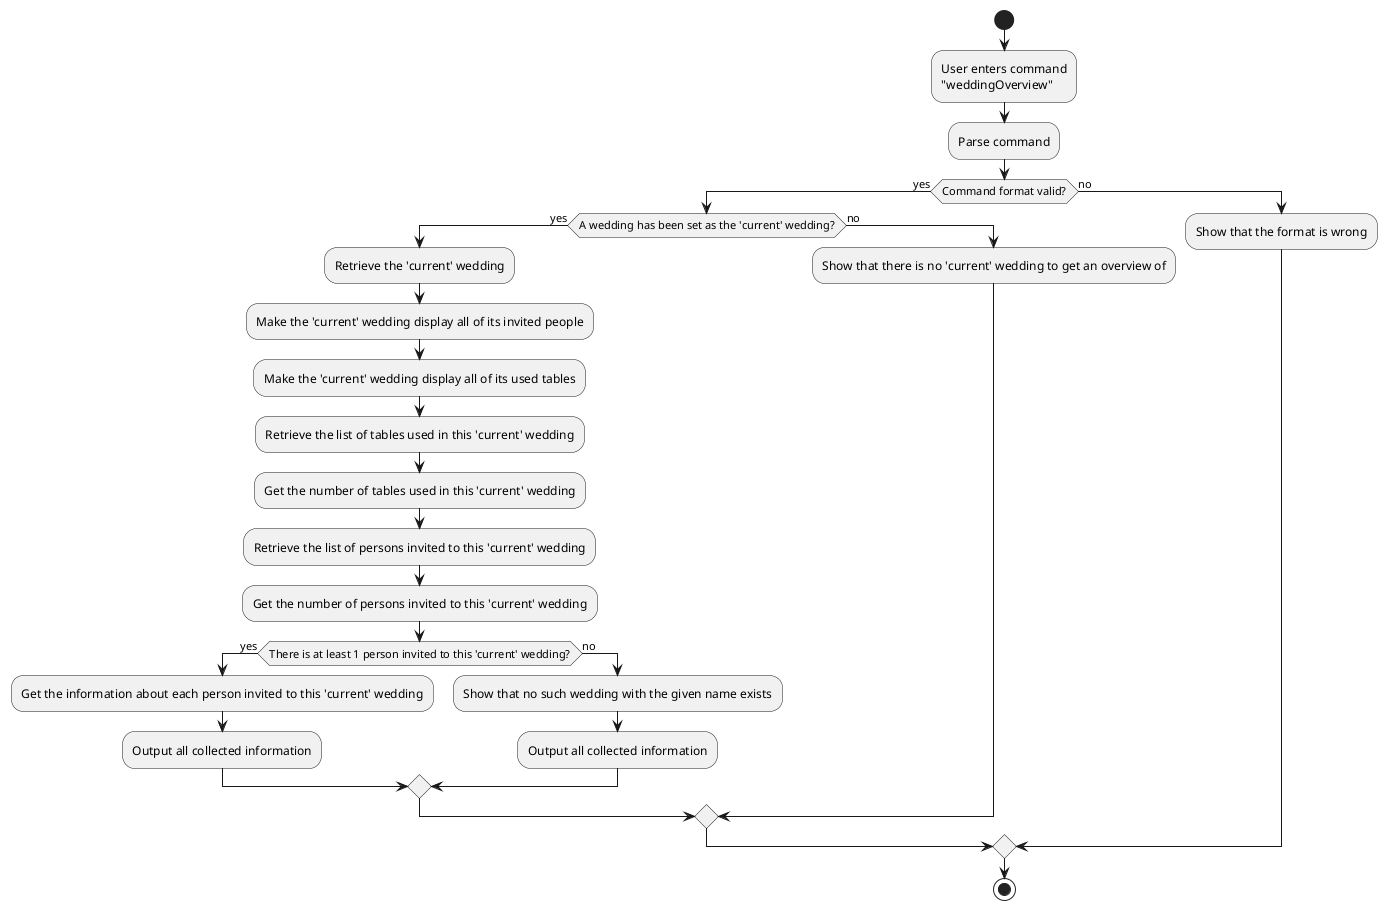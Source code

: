 @startuml
start

:User enters command
"weddingOverview";

:Parse command;

if (Command format valid?) then (yes)
  if (A wedding has been set as the 'current' wedding?) then (yes)
    :Retrieve the 'current' wedding;
    :Make the 'current' wedding display all of its invited people;
    :Make the 'current' wedding display all of its used tables;
    :Retrieve the list of tables used in this 'current' wedding;
    :Get the number of tables used in this 'current' wedding;
    :Retrieve the list of persons invited to this 'current' wedding;
    :Get the number of persons invited to this 'current' wedding;
    if (There is at least 1 person invited to this 'current' wedding?) then (yes)
      :Get the information about each person invited to this 'current' wedding;
      :Output all collected information;
    else (no)
      :Show that no such wedding with the given name exists;
      :Output all collected information;
    endif
  else (no)
    :Show that there is no 'current' wedding to get an overview of;
  endif
else (no)
  :Show that the format is wrong;
endif

stop
@enduml
